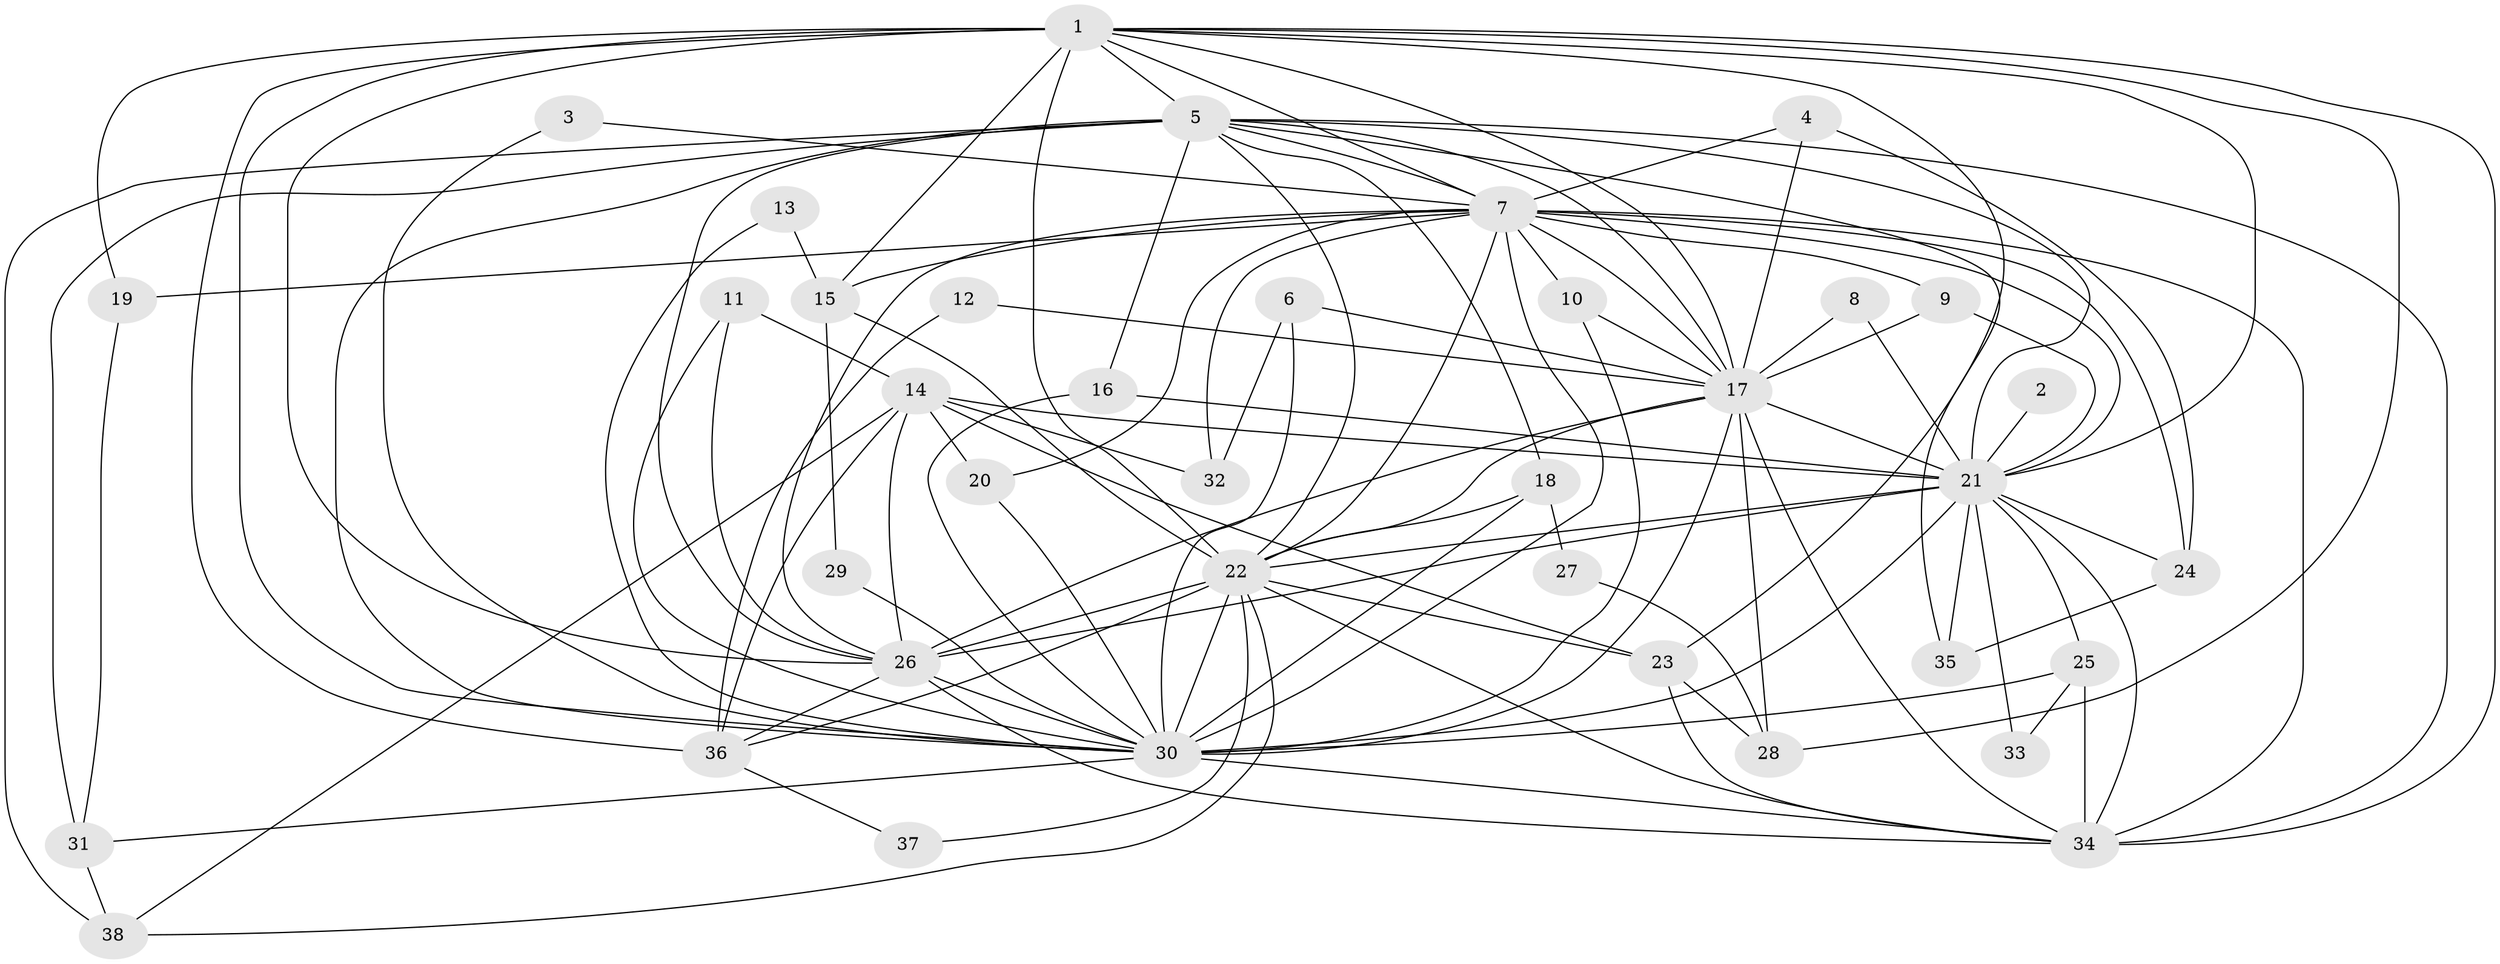 // original degree distribution, {21: 0.013333333333333334, 24: 0.013333333333333334, 23: 0.013333333333333334, 14: 0.02666666666666667, 18: 0.02666666666666667, 16: 0.02666666666666667, 13: 0.013333333333333334, 3: 0.12, 2: 0.6, 6: 0.02666666666666667, 4: 0.06666666666666667, 9: 0.013333333333333334, 5: 0.04}
// Generated by graph-tools (version 1.1) at 2025/01/03/09/25 03:01:27]
// undirected, 38 vertices, 112 edges
graph export_dot {
graph [start="1"]
  node [color=gray90,style=filled];
  1;
  2;
  3;
  4;
  5;
  6;
  7;
  8;
  9;
  10;
  11;
  12;
  13;
  14;
  15;
  16;
  17;
  18;
  19;
  20;
  21;
  22;
  23;
  24;
  25;
  26;
  27;
  28;
  29;
  30;
  31;
  32;
  33;
  34;
  35;
  36;
  37;
  38;
  1 -- 5 [weight=2.0];
  1 -- 7 [weight=2.0];
  1 -- 15 [weight=2.0];
  1 -- 17 [weight=3.0];
  1 -- 19 [weight=2.0];
  1 -- 21 [weight=2.0];
  1 -- 22 [weight=3.0];
  1 -- 23 [weight=1.0];
  1 -- 26 [weight=3.0];
  1 -- 28 [weight=1.0];
  1 -- 30 [weight=2.0];
  1 -- 34 [weight=2.0];
  1 -- 36 [weight=1.0];
  2 -- 21 [weight=1.0];
  3 -- 7 [weight=1.0];
  3 -- 30 [weight=1.0];
  4 -- 7 [weight=1.0];
  4 -- 17 [weight=1.0];
  4 -- 24 [weight=1.0];
  5 -- 7 [weight=1.0];
  5 -- 16 [weight=1.0];
  5 -- 17 [weight=1.0];
  5 -- 18 [weight=1.0];
  5 -- 21 [weight=2.0];
  5 -- 22 [weight=1.0];
  5 -- 26 [weight=1.0];
  5 -- 30 [weight=1.0];
  5 -- 31 [weight=2.0];
  5 -- 34 [weight=1.0];
  5 -- 35 [weight=1.0];
  5 -- 38 [weight=1.0];
  6 -- 17 [weight=1.0];
  6 -- 30 [weight=1.0];
  6 -- 32 [weight=1.0];
  7 -- 9 [weight=1.0];
  7 -- 10 [weight=1.0];
  7 -- 15 [weight=1.0];
  7 -- 17 [weight=1.0];
  7 -- 19 [weight=1.0];
  7 -- 20 [weight=1.0];
  7 -- 21 [weight=1.0];
  7 -- 22 [weight=2.0];
  7 -- 24 [weight=1.0];
  7 -- 26 [weight=1.0];
  7 -- 30 [weight=2.0];
  7 -- 32 [weight=1.0];
  7 -- 34 [weight=2.0];
  8 -- 17 [weight=1.0];
  8 -- 21 [weight=1.0];
  9 -- 17 [weight=1.0];
  9 -- 21 [weight=1.0];
  10 -- 17 [weight=1.0];
  10 -- 30 [weight=1.0];
  11 -- 14 [weight=1.0];
  11 -- 26 [weight=1.0];
  11 -- 30 [weight=1.0];
  12 -- 17 [weight=1.0];
  12 -- 36 [weight=1.0];
  13 -- 15 [weight=1.0];
  13 -- 30 [weight=1.0];
  14 -- 20 [weight=1.0];
  14 -- 21 [weight=2.0];
  14 -- 23 [weight=1.0];
  14 -- 26 [weight=1.0];
  14 -- 32 [weight=1.0];
  14 -- 36 [weight=1.0];
  14 -- 38 [weight=1.0];
  15 -- 22 [weight=1.0];
  15 -- 29 [weight=1.0];
  16 -- 21 [weight=1.0];
  16 -- 30 [weight=1.0];
  17 -- 21 [weight=1.0];
  17 -- 22 [weight=1.0];
  17 -- 26 [weight=1.0];
  17 -- 28 [weight=1.0];
  17 -- 30 [weight=1.0];
  17 -- 34 [weight=2.0];
  18 -- 22 [weight=1.0];
  18 -- 27 [weight=1.0];
  18 -- 30 [weight=1.0];
  19 -- 31 [weight=1.0];
  20 -- 30 [weight=1.0];
  21 -- 22 [weight=1.0];
  21 -- 24 [weight=1.0];
  21 -- 25 [weight=1.0];
  21 -- 26 [weight=3.0];
  21 -- 30 [weight=2.0];
  21 -- 33 [weight=1.0];
  21 -- 34 [weight=1.0];
  21 -- 35 [weight=1.0];
  22 -- 23 [weight=1.0];
  22 -- 26 [weight=2.0];
  22 -- 30 [weight=1.0];
  22 -- 34 [weight=1.0];
  22 -- 36 [weight=1.0];
  22 -- 37 [weight=1.0];
  22 -- 38 [weight=1.0];
  23 -- 28 [weight=1.0];
  23 -- 34 [weight=1.0];
  24 -- 35 [weight=1.0];
  25 -- 30 [weight=2.0];
  25 -- 33 [weight=1.0];
  25 -- 34 [weight=1.0];
  26 -- 30 [weight=1.0];
  26 -- 34 [weight=1.0];
  26 -- 36 [weight=1.0];
  27 -- 28 [weight=1.0];
  29 -- 30 [weight=1.0];
  30 -- 31 [weight=1.0];
  30 -- 34 [weight=1.0];
  31 -- 38 [weight=1.0];
  36 -- 37 [weight=1.0];
}
